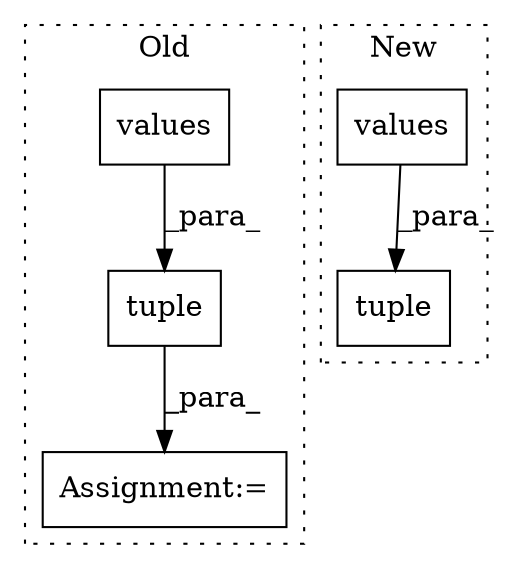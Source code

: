 digraph G {
subgraph cluster0 {
1 [label="values" a="32" s="6549" l="8" shape="box"];
4 [label="tuple" a="32" s="6531,6557" l="6,1" shape="box"];
5 [label="Assignment:=" a="7" s="6481" l="1" shape="box"];
label = "Old";
style="dotted";
}
subgraph cluster1 {
2 [label="tuple" a="32" s="7186,7212" l="6,1" shape="box"];
3 [label="values" a="32" s="7204" l="8" shape="box"];
label = "New";
style="dotted";
}
1 -> 4 [label="_para_"];
3 -> 2 [label="_para_"];
4 -> 5 [label="_para_"];
}